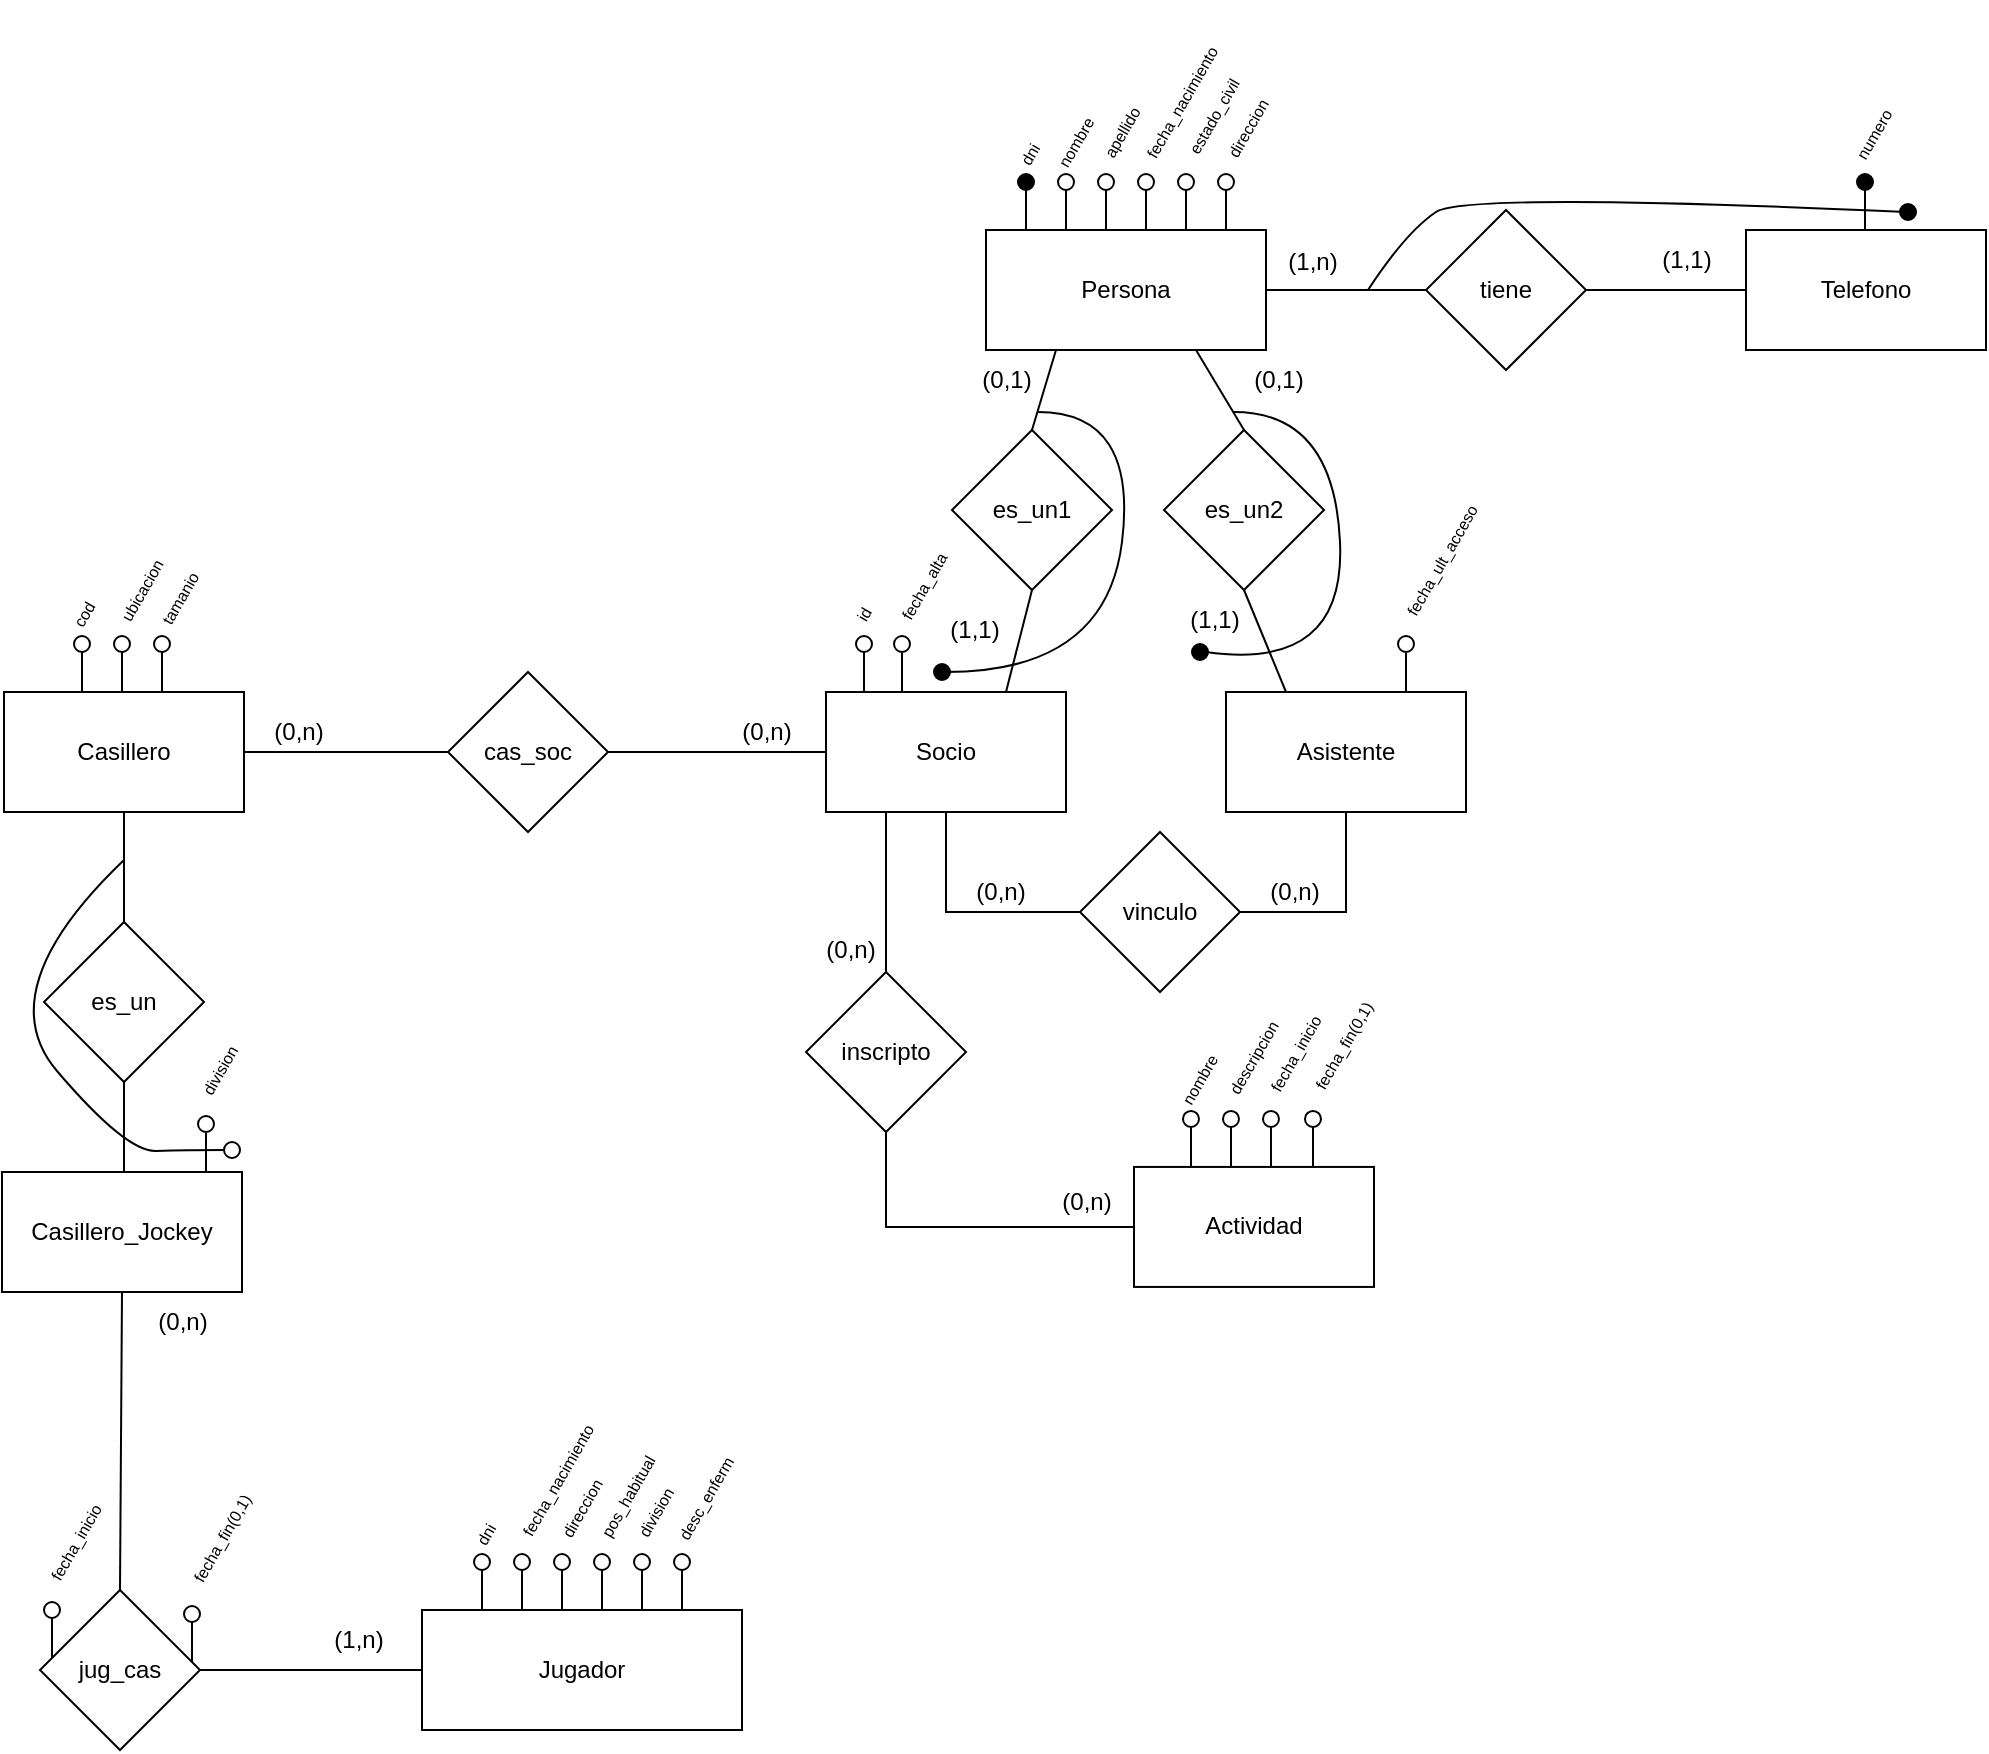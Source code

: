 <mxfile version="26.2.7">
  <diagram name="Page-1" id="zR2J77hOTKXTAiFC28Ge">
    <mxGraphModel dx="1958" dy="674" grid="1" gridSize="10" guides="1" tooltips="1" connect="1" arrows="1" fold="1" page="1" pageScale="1" pageWidth="850" pageHeight="1100" math="0" shadow="0">
      <root>
        <mxCell id="0" />
        <mxCell id="1" parent="0" />
        <mxCell id="EWCJP9FTuBSWdqRKk12x-1" value="Socio" style="rounded=0;whiteSpace=wrap;html=1;" parent="1" vertex="1">
          <mxGeometry x="310" y="570" width="120" height="60" as="geometry" />
        </mxCell>
        <mxCell id="EWCJP9FTuBSWdqRKk12x-3" value="Asistente" style="rounded=0;whiteSpace=wrap;html=1;" parent="1" vertex="1">
          <mxGeometry x="510" y="570" width="120" height="60" as="geometry" />
        </mxCell>
        <mxCell id="h1HSGQklRxWJN3mxshpJ-13" style="edgeStyle=orthogonalEdgeStyle;rounded=0;orthogonalLoop=1;jettySize=auto;html=1;entryX=0;entryY=0.5;entryDx=0;entryDy=0;endArrow=none;startFill=0;" parent="1" source="h1HSGQklRxWJN3mxshpJ-14" target="h1HSGQklRxWJN3mxshpJ-12" edge="1">
          <mxGeometry relative="1" as="geometry" />
        </mxCell>
        <mxCell id="EWCJP9FTuBSWdqRKk12x-5" value="Persona" style="rounded=0;whiteSpace=wrap;html=1;" parent="1" vertex="1">
          <mxGeometry x="390" y="339" width="140" height="60" as="geometry" />
        </mxCell>
        <mxCell id="h1HSGQklRxWJN3mxshpJ-31" style="edgeStyle=orthogonalEdgeStyle;rounded=0;orthogonalLoop=1;jettySize=auto;html=1;entryX=0.5;entryY=0;entryDx=0;entryDy=0;endArrow=none;startFill=0;" parent="1" source="EWCJP9FTuBSWdqRKk12x-8" target="h1HSGQklRxWJN3mxshpJ-30" edge="1">
          <mxGeometry relative="1" as="geometry" />
        </mxCell>
        <mxCell id="EWCJP9FTuBSWdqRKk12x-8" value="Casillero" style="rounded=0;whiteSpace=wrap;html=1;" parent="1" vertex="1">
          <mxGeometry x="-101" y="570" width="120" height="60" as="geometry" />
        </mxCell>
        <mxCell id="EWCJP9FTuBSWdqRKk12x-11" value="Jugador" style="rounded=0;whiteSpace=wrap;html=1;" parent="1" vertex="1">
          <mxGeometry x="108" y="1029" width="160" height="60" as="geometry" />
        </mxCell>
        <mxCell id="EWCJP9FTuBSWdqRKk12x-12" value="Casillero_Jockey" style="rounded=0;whiteSpace=wrap;html=1;" parent="1" vertex="1">
          <mxGeometry x="-102" y="810" width="120" height="60" as="geometry" />
        </mxCell>
        <mxCell id="EWCJP9FTuBSWdqRKk12x-14" value="" style="group" parent="1" vertex="1" connectable="0">
          <mxGeometry x="446" y="311" width="8" height="28" as="geometry" />
        </mxCell>
        <mxCell id="EWCJP9FTuBSWdqRKk12x-15" value="" style="ellipse;whiteSpace=wrap;html=1;aspect=fixed;" parent="EWCJP9FTuBSWdqRKk12x-14" vertex="1">
          <mxGeometry width="8" height="8" as="geometry" />
        </mxCell>
        <mxCell id="EWCJP9FTuBSWdqRKk12x-16" style="edgeStyle=orthogonalEdgeStyle;rounded=0;orthogonalLoop=1;jettySize=auto;html=1;endArrow=none;startFill=0;" parent="EWCJP9FTuBSWdqRKk12x-14" edge="1">
          <mxGeometry relative="1" as="geometry">
            <mxPoint x="4" y="28" as="targetPoint" />
            <mxPoint x="4" y="8" as="sourcePoint" />
          </mxGeometry>
        </mxCell>
        <mxCell id="EWCJP9FTuBSWdqRKk12x-17" value="" style="group" parent="1" vertex="1" connectable="0">
          <mxGeometry x="466" y="311" width="8" height="28" as="geometry" />
        </mxCell>
        <mxCell id="EWCJP9FTuBSWdqRKk12x-18" value="" style="ellipse;whiteSpace=wrap;html=1;aspect=fixed;" parent="EWCJP9FTuBSWdqRKk12x-17" vertex="1">
          <mxGeometry width="8" height="8" as="geometry" />
        </mxCell>
        <mxCell id="EWCJP9FTuBSWdqRKk12x-19" style="edgeStyle=orthogonalEdgeStyle;rounded=0;orthogonalLoop=1;jettySize=auto;html=1;endArrow=none;startFill=0;" parent="EWCJP9FTuBSWdqRKk12x-17" edge="1">
          <mxGeometry relative="1" as="geometry">
            <mxPoint x="4" y="28" as="targetPoint" />
            <mxPoint x="4" y="8" as="sourcePoint" />
          </mxGeometry>
        </mxCell>
        <mxCell id="EWCJP9FTuBSWdqRKk12x-20" value="" style="group" parent="1" vertex="1" connectable="0">
          <mxGeometry x="486" y="311" width="8" height="28" as="geometry" />
        </mxCell>
        <mxCell id="EWCJP9FTuBSWdqRKk12x-21" value="" style="ellipse;whiteSpace=wrap;html=1;aspect=fixed;" parent="EWCJP9FTuBSWdqRKk12x-20" vertex="1">
          <mxGeometry width="8" height="8" as="geometry" />
        </mxCell>
        <mxCell id="EWCJP9FTuBSWdqRKk12x-22" style="edgeStyle=orthogonalEdgeStyle;rounded=0;orthogonalLoop=1;jettySize=auto;html=1;endArrow=none;startFill=0;" parent="EWCJP9FTuBSWdqRKk12x-20" edge="1">
          <mxGeometry relative="1" as="geometry">
            <mxPoint x="4" y="28" as="targetPoint" />
            <mxPoint x="4" y="8" as="sourcePoint" />
          </mxGeometry>
        </mxCell>
        <mxCell id="EWCJP9FTuBSWdqRKk12x-23" value="&lt;font style=&quot;font-size: 8px;&quot;&gt;dni&lt;/font&gt;" style="text;html=1;align=center;verticalAlign=middle;resizable=0;points=[];autosize=1;strokeColor=none;fillColor=none;rotation=-60;" parent="1" vertex="1">
          <mxGeometry x="391" y="286" width="40" height="30" as="geometry" />
        </mxCell>
        <mxCell id="EWCJP9FTuBSWdqRKk12x-24" value="" style="group" parent="1" vertex="1" connectable="0">
          <mxGeometry x="506" y="311" width="8" height="28" as="geometry" />
        </mxCell>
        <mxCell id="EWCJP9FTuBSWdqRKk12x-25" value="" style="ellipse;whiteSpace=wrap;html=1;aspect=fixed;" parent="EWCJP9FTuBSWdqRKk12x-24" vertex="1">
          <mxGeometry width="8" height="8" as="geometry" />
        </mxCell>
        <mxCell id="EWCJP9FTuBSWdqRKk12x-26" style="edgeStyle=orthogonalEdgeStyle;rounded=0;orthogonalLoop=1;jettySize=auto;html=1;endArrow=none;startFill=0;" parent="EWCJP9FTuBSWdqRKk12x-24" edge="1">
          <mxGeometry relative="1" as="geometry">
            <mxPoint x="4" y="28" as="targetPoint" />
            <mxPoint x="4" y="8" as="sourcePoint" />
          </mxGeometry>
        </mxCell>
        <mxCell id="EWCJP9FTuBSWdqRKk12x-27" value="" style="group" parent="1" vertex="1" connectable="0">
          <mxGeometry x="426" y="311" width="8" height="28" as="geometry" />
        </mxCell>
        <mxCell id="EWCJP9FTuBSWdqRKk12x-28" value="" style="ellipse;whiteSpace=wrap;html=1;aspect=fixed;" parent="EWCJP9FTuBSWdqRKk12x-27" vertex="1">
          <mxGeometry width="8" height="8" as="geometry" />
        </mxCell>
        <mxCell id="EWCJP9FTuBSWdqRKk12x-29" style="edgeStyle=orthogonalEdgeStyle;rounded=0;orthogonalLoop=1;jettySize=auto;html=1;endArrow=none;startFill=0;" parent="EWCJP9FTuBSWdqRKk12x-27" edge="1">
          <mxGeometry relative="1" as="geometry">
            <mxPoint x="4" y="28" as="targetPoint" />
            <mxPoint x="4" y="8" as="sourcePoint" />
          </mxGeometry>
        </mxCell>
        <mxCell id="EWCJP9FTuBSWdqRKk12x-30" value="&lt;font style=&quot;font-size: 8px;&quot;&gt;nombre&lt;/font&gt;" style="text;html=1;align=center;verticalAlign=middle;resizable=0;points=[];autosize=1;strokeColor=none;fillColor=none;rotation=-60;" parent="1" vertex="1">
          <mxGeometry x="409" y="280" width="50" height="30" as="geometry" />
        </mxCell>
        <mxCell id="EWCJP9FTuBSWdqRKk12x-31" value="&lt;font style=&quot;font-size: 8px;&quot;&gt;apellido&lt;/font&gt;" style="text;html=1;align=center;verticalAlign=middle;resizable=0;points=[];autosize=1;strokeColor=none;fillColor=none;rotation=-60;" parent="1" vertex="1">
          <mxGeometry x="427" y="275" width="60" height="30" as="geometry" />
        </mxCell>
        <mxCell id="EWCJP9FTuBSWdqRKk12x-32" value="&lt;font style=&quot;font-size: 8px;&quot;&gt;fecha_nacimiento&lt;/font&gt;" style="text;html=1;align=center;verticalAlign=middle;resizable=0;points=[];autosize=1;strokeColor=none;fillColor=none;rotation=-60;" parent="1" vertex="1">
          <mxGeometry x="437" y="260" width="100" height="30" as="geometry" />
        </mxCell>
        <mxCell id="EWCJP9FTuBSWdqRKk12x-33" value="&lt;font style=&quot;font-size: 8px;&quot;&gt;estado_civil&lt;/font&gt;" style="text;html=1;align=center;verticalAlign=middle;resizable=0;points=[];autosize=1;strokeColor=none;fillColor=none;rotation=-60;" parent="1" vertex="1">
          <mxGeometry x="463" y="267" width="80" height="30" as="geometry" />
        </mxCell>
        <mxCell id="EWCJP9FTuBSWdqRKk12x-34" value="&lt;font style=&quot;font-size: 8px;&quot;&gt;direccion&lt;/font&gt;" style="text;html=1;align=center;verticalAlign=middle;resizable=0;points=[];autosize=1;strokeColor=none;fillColor=none;rotation=-60;" parent="1" vertex="1">
          <mxGeometry x="485" y="273" width="70" height="30" as="geometry" />
        </mxCell>
        <mxCell id="EWCJP9FTuBSWdqRKk12x-35" value="" style="ellipse;whiteSpace=wrap;html=1;aspect=fixed;fillColor=light-dark(#000000, #ffffff);" parent="1" vertex="1">
          <mxGeometry x="406" y="311" width="8" height="8" as="geometry" />
        </mxCell>
        <mxCell id="EWCJP9FTuBSWdqRKk12x-36" style="edgeStyle=orthogonalEdgeStyle;rounded=0;orthogonalLoop=1;jettySize=auto;html=1;endArrow=none;startFill=0;strokeColor=default;" parent="1" edge="1">
          <mxGeometry relative="1" as="geometry">
            <mxPoint x="410" y="339" as="targetPoint" />
            <mxPoint x="410" y="319" as="sourcePoint" />
          </mxGeometry>
        </mxCell>
        <mxCell id="EWCJP9FTuBSWdqRKk12x-37" value="" style="ellipse;whiteSpace=wrap;html=1;aspect=fixed;fillColor=default;" parent="1" vertex="1">
          <mxGeometry x="344" y="542" width="8" height="8" as="geometry" />
        </mxCell>
        <mxCell id="EWCJP9FTuBSWdqRKk12x-38" style="edgeStyle=orthogonalEdgeStyle;rounded=0;orthogonalLoop=1;jettySize=auto;html=1;endArrow=none;startFill=0;" parent="1" edge="1">
          <mxGeometry relative="1" as="geometry">
            <mxPoint x="348" y="570" as="targetPoint" />
            <mxPoint x="348" y="550" as="sourcePoint" />
          </mxGeometry>
        </mxCell>
        <mxCell id="EWCJP9FTuBSWdqRKk12x-39" value="&lt;font style=&quot;font-size: 8px;&quot;&gt;fecha_alta&lt;/font&gt;" style="text;html=1;align=center;verticalAlign=middle;resizable=0;points=[];autosize=1;strokeColor=none;fillColor=none;rotation=-60;" parent="1" vertex="1">
          <mxGeometry x="323" y="502" width="70" height="30" as="geometry" />
        </mxCell>
        <mxCell id="EWCJP9FTuBSWdqRKk12x-40" value="" style="ellipse;whiteSpace=wrap;html=1;aspect=fixed;fillColor=default;" parent="1" vertex="1">
          <mxGeometry x="596" y="542" width="8" height="8" as="geometry" />
        </mxCell>
        <mxCell id="EWCJP9FTuBSWdqRKk12x-41" style="edgeStyle=orthogonalEdgeStyle;rounded=0;orthogonalLoop=1;jettySize=auto;html=1;endArrow=none;startFill=0;" parent="1" edge="1">
          <mxGeometry relative="1" as="geometry">
            <mxPoint x="600" y="570" as="targetPoint" />
            <mxPoint x="600" y="550" as="sourcePoint" />
          </mxGeometry>
        </mxCell>
        <mxCell id="EWCJP9FTuBSWdqRKk12x-42" value="&lt;font style=&quot;font-size: 8px;&quot;&gt;fecha_ult_acceso&lt;/font&gt;" style="text;html=1;align=center;verticalAlign=middle;resizable=0;points=[];autosize=1;strokeColor=none;fillColor=none;rotation=-60;" parent="1" vertex="1">
          <mxGeometry x="567" y="489" width="100" height="30" as="geometry" />
        </mxCell>
        <mxCell id="EWCJP9FTuBSWdqRKk12x-43" style="edgeStyle=orthogonalEdgeStyle;rounded=0;orthogonalLoop=1;jettySize=auto;html=1;entryX=0.5;entryY=1;entryDx=0;entryDy=0;endArrow=none;startFill=0;" parent="1" source="EWCJP9FTuBSWdqRKk12x-45" target="EWCJP9FTuBSWdqRKk12x-3" edge="1">
          <mxGeometry relative="1" as="geometry">
            <Array as="points">
              <mxPoint x="570" y="680" />
            </Array>
          </mxGeometry>
        </mxCell>
        <mxCell id="EWCJP9FTuBSWdqRKk12x-44" style="edgeStyle=orthogonalEdgeStyle;rounded=0;orthogonalLoop=1;jettySize=auto;html=1;entryX=0.5;entryY=1;entryDx=0;entryDy=0;endArrow=none;startFill=0;" parent="1" source="EWCJP9FTuBSWdqRKk12x-45" target="EWCJP9FTuBSWdqRKk12x-1" edge="1">
          <mxGeometry relative="1" as="geometry" />
        </mxCell>
        <mxCell id="EWCJP9FTuBSWdqRKk12x-45" value="vinculo" style="rhombus;whiteSpace=wrap;html=1;" parent="1" vertex="1">
          <mxGeometry x="437" y="640" width="80" height="80" as="geometry" />
        </mxCell>
        <mxCell id="EWCJP9FTuBSWdqRKk12x-46" value="(0,n)" style="text;html=1;align=center;verticalAlign=middle;resizable=0;points=[];autosize=1;strokeColor=none;fillColor=none;" parent="1" vertex="1">
          <mxGeometry x="514" y="655" width="60" height="30" as="geometry" />
        </mxCell>
        <mxCell id="EWCJP9FTuBSWdqRKk12x-47" value="(0,n)" style="text;html=1;align=center;verticalAlign=middle;resizable=0;points=[];autosize=1;strokeColor=none;fillColor=none;" parent="1" vertex="1">
          <mxGeometry x="367" y="655" width="60" height="30" as="geometry" />
        </mxCell>
        <mxCell id="EWCJP9FTuBSWdqRKk12x-48" style="edgeStyle=orthogonalEdgeStyle;rounded=0;orthogonalLoop=1;jettySize=auto;html=1;entryX=0;entryY=0.5;entryDx=0;entryDy=0;endArrow=none;startFill=0;" parent="1" source="EWCJP9FTuBSWdqRKk12x-50" target="EWCJP9FTuBSWdqRKk12x-1" edge="1">
          <mxGeometry relative="1" as="geometry" />
        </mxCell>
        <mxCell id="EWCJP9FTuBSWdqRKk12x-49" style="edgeStyle=orthogonalEdgeStyle;rounded=0;orthogonalLoop=1;jettySize=auto;html=1;entryX=1;entryY=0.5;entryDx=0;entryDy=0;endArrow=none;startFill=0;" parent="1" source="EWCJP9FTuBSWdqRKk12x-50" target="EWCJP9FTuBSWdqRKk12x-8" edge="1">
          <mxGeometry relative="1" as="geometry">
            <mxPoint x="60" y="650" as="targetPoint" />
          </mxGeometry>
        </mxCell>
        <mxCell id="EWCJP9FTuBSWdqRKk12x-50" value="cas_soc" style="rhombus;whiteSpace=wrap;html=1;" parent="1" vertex="1">
          <mxGeometry x="121" y="560" width="80" height="80" as="geometry" />
        </mxCell>
        <mxCell id="EWCJP9FTuBSWdqRKk12x-51" value="(0,n)" style="text;html=1;align=center;verticalAlign=middle;resizable=0;points=[];autosize=1;strokeColor=none;fillColor=none;" parent="1" vertex="1">
          <mxGeometry x="250" y="575" width="60" height="30" as="geometry" />
        </mxCell>
        <mxCell id="EWCJP9FTuBSWdqRKk12x-52" value="(0,n)" style="text;html=1;align=center;verticalAlign=middle;resizable=0;points=[];autosize=1;strokeColor=none;fillColor=none;" parent="1" vertex="1">
          <mxGeometry x="16" y="575" width="60" height="30" as="geometry" />
        </mxCell>
        <mxCell id="EWCJP9FTuBSWdqRKk12x-53" value="" style="group" parent="1" vertex="1" connectable="0">
          <mxGeometry x="-26" y="542" width="8" height="28" as="geometry" />
        </mxCell>
        <mxCell id="EWCJP9FTuBSWdqRKk12x-54" value="" style="ellipse;whiteSpace=wrap;html=1;aspect=fixed;" parent="EWCJP9FTuBSWdqRKk12x-53" vertex="1">
          <mxGeometry width="8" height="8" as="geometry" />
        </mxCell>
        <mxCell id="EWCJP9FTuBSWdqRKk12x-55" style="edgeStyle=orthogonalEdgeStyle;rounded=0;orthogonalLoop=1;jettySize=auto;html=1;endArrow=none;startFill=0;" parent="EWCJP9FTuBSWdqRKk12x-53" edge="1">
          <mxGeometry relative="1" as="geometry">
            <mxPoint x="4" y="28" as="targetPoint" />
            <mxPoint x="4" y="8" as="sourcePoint" />
          </mxGeometry>
        </mxCell>
        <mxCell id="EWCJP9FTuBSWdqRKk12x-56" value="&lt;font style=&quot;font-size: 8px;&quot;&gt;cod&lt;/font&gt;" style="text;html=1;align=center;verticalAlign=middle;resizable=0;points=[];autosize=1;strokeColor=none;fillColor=none;rotation=-60;" parent="1" vertex="1">
          <mxGeometry x="-82" y="516" width="40" height="30" as="geometry" />
        </mxCell>
        <mxCell id="EWCJP9FTuBSWdqRKk12x-57" value="" style="group" parent="1" vertex="1" connectable="0">
          <mxGeometry x="-46" y="542" width="8" height="28" as="geometry" />
        </mxCell>
        <mxCell id="EWCJP9FTuBSWdqRKk12x-58" value="" style="ellipse;whiteSpace=wrap;html=1;aspect=fixed;" parent="EWCJP9FTuBSWdqRKk12x-57" vertex="1">
          <mxGeometry width="8" height="8" as="geometry" />
        </mxCell>
        <mxCell id="EWCJP9FTuBSWdqRKk12x-59" style="edgeStyle=orthogonalEdgeStyle;rounded=0;orthogonalLoop=1;jettySize=auto;html=1;endArrow=none;startFill=0;" parent="EWCJP9FTuBSWdqRKk12x-57" edge="1">
          <mxGeometry relative="1" as="geometry">
            <mxPoint x="4" y="28" as="targetPoint" />
            <mxPoint x="4" y="8" as="sourcePoint" />
          </mxGeometry>
        </mxCell>
        <mxCell id="EWCJP9FTuBSWdqRKk12x-60" value="&lt;font style=&quot;font-size: 8px;&quot;&gt;ubicacion&lt;/font&gt;" style="text;html=1;align=center;verticalAlign=middle;resizable=0;points=[];autosize=1;strokeColor=none;fillColor=none;rotation=-60;" parent="1" vertex="1">
          <mxGeometry x="-68" y="504" width="70" height="30" as="geometry" />
        </mxCell>
        <mxCell id="EWCJP9FTuBSWdqRKk12x-61" value="&lt;font style=&quot;font-size: 8px;&quot;&gt;tamanio&lt;/font&gt;" style="text;html=1;align=center;verticalAlign=middle;resizable=0;points=[];autosize=1;strokeColor=none;fillColor=none;rotation=-60;" parent="1" vertex="1">
          <mxGeometry x="-44" y="508" width="60" height="30" as="geometry" />
        </mxCell>
        <mxCell id="EWCJP9FTuBSWdqRKk12x-62" value="" style="ellipse;whiteSpace=wrap;html=1;aspect=fixed;fillColor=light-dark(#FFFFFF,#FFFFFF);" parent="1" vertex="1">
          <mxGeometry x="-66" y="542" width="8" height="8" as="geometry" />
        </mxCell>
        <mxCell id="EWCJP9FTuBSWdqRKk12x-63" style="edgeStyle=orthogonalEdgeStyle;rounded=0;orthogonalLoop=1;jettySize=auto;html=1;endArrow=none;startFill=0;" parent="1" edge="1">
          <mxGeometry relative="1" as="geometry">
            <mxPoint x="-62" y="570" as="targetPoint" />
            <mxPoint x="-62" y="550" as="sourcePoint" />
          </mxGeometry>
        </mxCell>
        <mxCell id="EWCJP9FTuBSWdqRKk12x-66" value="" style="group" parent="1" vertex="1" connectable="0">
          <mxGeometry x="174" y="1001" width="8" height="28" as="geometry" />
        </mxCell>
        <mxCell id="EWCJP9FTuBSWdqRKk12x-67" value="" style="ellipse;whiteSpace=wrap;html=1;aspect=fixed;" parent="EWCJP9FTuBSWdqRKk12x-66" vertex="1">
          <mxGeometry width="8" height="8" as="geometry" />
        </mxCell>
        <mxCell id="EWCJP9FTuBSWdqRKk12x-68" style="edgeStyle=orthogonalEdgeStyle;rounded=0;orthogonalLoop=1;jettySize=auto;html=1;endArrow=none;startFill=0;" parent="EWCJP9FTuBSWdqRKk12x-66" edge="1">
          <mxGeometry relative="1" as="geometry">
            <mxPoint x="4" y="28" as="targetPoint" />
            <mxPoint x="4" y="8" as="sourcePoint" />
          </mxGeometry>
        </mxCell>
        <mxCell id="EWCJP9FTuBSWdqRKk12x-69" value="" style="group" parent="1" vertex="1" connectable="0">
          <mxGeometry x="194" y="1001" width="8" height="28" as="geometry" />
        </mxCell>
        <mxCell id="EWCJP9FTuBSWdqRKk12x-70" value="" style="ellipse;whiteSpace=wrap;html=1;aspect=fixed;" parent="EWCJP9FTuBSWdqRKk12x-69" vertex="1">
          <mxGeometry width="8" height="8" as="geometry" />
        </mxCell>
        <mxCell id="EWCJP9FTuBSWdqRKk12x-71" style="edgeStyle=orthogonalEdgeStyle;rounded=0;orthogonalLoop=1;jettySize=auto;html=1;endArrow=none;startFill=0;" parent="EWCJP9FTuBSWdqRKk12x-69" edge="1">
          <mxGeometry relative="1" as="geometry">
            <mxPoint x="4" y="28" as="targetPoint" />
            <mxPoint x="4" y="8" as="sourcePoint" />
          </mxGeometry>
        </mxCell>
        <mxCell id="EWCJP9FTuBSWdqRKk12x-72" value="&lt;font style=&quot;font-size: 8px;&quot;&gt;dni&lt;/font&gt;" style="text;html=1;align=center;verticalAlign=middle;resizable=0;points=[];autosize=1;strokeColor=none;fillColor=none;rotation=-60;" parent="1" vertex="1">
          <mxGeometry x="119" y="976" width="40" height="30" as="geometry" />
        </mxCell>
        <mxCell id="EWCJP9FTuBSWdqRKk12x-73" value="" style="group" parent="1" vertex="1" connectable="0">
          <mxGeometry x="154" y="1001" width="8" height="28" as="geometry" />
        </mxCell>
        <mxCell id="EWCJP9FTuBSWdqRKk12x-74" value="" style="ellipse;whiteSpace=wrap;html=1;aspect=fixed;" parent="EWCJP9FTuBSWdqRKk12x-73" vertex="1">
          <mxGeometry width="8" height="8" as="geometry" />
        </mxCell>
        <mxCell id="EWCJP9FTuBSWdqRKk12x-75" style="edgeStyle=orthogonalEdgeStyle;rounded=0;orthogonalLoop=1;jettySize=auto;html=1;endArrow=none;startFill=0;" parent="EWCJP9FTuBSWdqRKk12x-73" edge="1">
          <mxGeometry relative="1" as="geometry">
            <mxPoint x="4" y="28" as="targetPoint" />
            <mxPoint x="4" y="8" as="sourcePoint" />
          </mxGeometry>
        </mxCell>
        <mxCell id="EWCJP9FTuBSWdqRKk12x-76" value="&lt;font style=&quot;font-size: 8px;&quot;&gt;fecha_nacimiento&lt;/font&gt;" style="text;html=1;align=center;verticalAlign=middle;resizable=0;points=[];autosize=1;strokeColor=none;fillColor=none;rotation=-60;" parent="1" vertex="1">
          <mxGeometry x="125" y="949" width="100" height="30" as="geometry" />
        </mxCell>
        <mxCell id="EWCJP9FTuBSWdqRKk12x-77" value="&lt;font style=&quot;font-size: 8px;&quot;&gt;pos_habitual&lt;/font&gt;" style="text;html=1;align=center;verticalAlign=middle;resizable=0;points=[];autosize=1;strokeColor=none;fillColor=none;rotation=-60;" parent="1" vertex="1">
          <mxGeometry x="170" y="957" width="80" height="30" as="geometry" />
        </mxCell>
        <mxCell id="EWCJP9FTuBSWdqRKk12x-78" value="&lt;font style=&quot;font-size: 8px;&quot;&gt;direccion&lt;/font&gt;" style="text;html=1;align=center;verticalAlign=middle;resizable=0;points=[];autosize=1;strokeColor=none;fillColor=none;rotation=-60;" parent="1" vertex="1">
          <mxGeometry x="152" y="963" width="70" height="30" as="geometry" />
        </mxCell>
        <mxCell id="EWCJP9FTuBSWdqRKk12x-79" value="" style="ellipse;whiteSpace=wrap;html=1;aspect=fixed;fillColor=light-dark(#FFFFFF,#FFFFFF);" parent="1" vertex="1">
          <mxGeometry x="134" y="1001" width="8" height="8" as="geometry" />
        </mxCell>
        <mxCell id="EWCJP9FTuBSWdqRKk12x-80" style="edgeStyle=orthogonalEdgeStyle;rounded=0;orthogonalLoop=1;jettySize=auto;html=1;endArrow=none;startFill=0;" parent="1" edge="1">
          <mxGeometry relative="1" as="geometry">
            <mxPoint x="138" y="1029" as="targetPoint" />
            <mxPoint x="138" y="1009" as="sourcePoint" />
          </mxGeometry>
        </mxCell>
        <mxCell id="EWCJP9FTuBSWdqRKk12x-85" value="" style="group" parent="1" vertex="1" connectable="0">
          <mxGeometry x="460.0" y="699.999" width="132.981" height="167.471" as="geometry" />
        </mxCell>
        <mxCell id="EWCJP9FTuBSWdqRKk12x-86" value="Actividad" style="rounded=0;whiteSpace=wrap;html=1;" parent="EWCJP9FTuBSWdqRKk12x-85" vertex="1">
          <mxGeometry x="4" y="107.47" width="120" height="60" as="geometry" />
        </mxCell>
        <mxCell id="EWCJP9FTuBSWdqRKk12x-87" value="" style="group" parent="EWCJP9FTuBSWdqRKk12x-85" vertex="1" connectable="0">
          <mxGeometry x="68.49" y="79.471" width="8" height="28" as="geometry" />
        </mxCell>
        <mxCell id="EWCJP9FTuBSWdqRKk12x-88" value="" style="ellipse;whiteSpace=wrap;html=1;aspect=fixed;" parent="EWCJP9FTuBSWdqRKk12x-87" vertex="1">
          <mxGeometry width="8" height="8" as="geometry" />
        </mxCell>
        <mxCell id="EWCJP9FTuBSWdqRKk12x-89" style="edgeStyle=orthogonalEdgeStyle;rounded=0;orthogonalLoop=1;jettySize=auto;html=1;endArrow=none;startFill=0;" parent="EWCJP9FTuBSWdqRKk12x-87" edge="1">
          <mxGeometry relative="1" as="geometry">
            <mxPoint x="4" y="28" as="targetPoint" />
            <mxPoint x="4" y="8" as="sourcePoint" />
          </mxGeometry>
        </mxCell>
        <mxCell id="EWCJP9FTuBSWdqRKk12x-90" value="&lt;font style=&quot;font-size: 8px;&quot;&gt;nombre&lt;/font&gt;" style="text;html=1;align=center;verticalAlign=middle;resizable=0;points=[];autosize=1;strokeColor=none;fillColor=none;rotation=-60;" parent="EWCJP9FTuBSWdqRKk12x-85" vertex="1">
          <mxGeometry x="11.49" y="48.471" width="50" height="30" as="geometry" />
        </mxCell>
        <mxCell id="EWCJP9FTuBSWdqRKk12x-91" value="" style="group" parent="EWCJP9FTuBSWdqRKk12x-85" vertex="1" connectable="0">
          <mxGeometry x="48.49" y="79.471" width="8" height="28" as="geometry" />
        </mxCell>
        <mxCell id="EWCJP9FTuBSWdqRKk12x-92" value="" style="ellipse;whiteSpace=wrap;html=1;aspect=fixed;" parent="EWCJP9FTuBSWdqRKk12x-91" vertex="1">
          <mxGeometry width="8" height="8" as="geometry" />
        </mxCell>
        <mxCell id="EWCJP9FTuBSWdqRKk12x-93" style="edgeStyle=orthogonalEdgeStyle;rounded=0;orthogonalLoop=1;jettySize=auto;html=1;endArrow=none;startFill=0;" parent="EWCJP9FTuBSWdqRKk12x-91" edge="1">
          <mxGeometry relative="1" as="geometry">
            <mxPoint x="4" y="28" as="targetPoint" />
            <mxPoint x="4" y="8" as="sourcePoint" />
          </mxGeometry>
        </mxCell>
        <mxCell id="EWCJP9FTuBSWdqRKk12x-94" value="&lt;font style=&quot;font-size: 8px;&quot;&gt;descripcion&lt;/font&gt;" style="text;html=1;align=center;verticalAlign=middle;resizable=0;points=[];autosize=1;strokeColor=none;fillColor=none;rotation=-60;" parent="EWCJP9FTuBSWdqRKk12x-85" vertex="1">
          <mxGeometry x="23.49" y="37.471" width="80" height="30" as="geometry" />
        </mxCell>
        <mxCell id="EWCJP9FTuBSWdqRKk12x-95" value="&lt;font style=&quot;font-size: 8px;&quot;&gt;fecha_inicio&lt;/font&gt;" style="text;html=1;align=center;verticalAlign=middle;resizable=0;points=[];autosize=1;strokeColor=none;fillColor=none;rotation=-60;" parent="EWCJP9FTuBSWdqRKk12x-85" vertex="1">
          <mxGeometry x="44.49" y="35.471" width="80" height="30" as="geometry" />
        </mxCell>
        <mxCell id="EWCJP9FTuBSWdqRKk12x-96" value="" style="ellipse;whiteSpace=wrap;html=1;aspect=fixed;fillColor=light-dark(#FFFFFF,#FFFFFF);" parent="EWCJP9FTuBSWdqRKk12x-85" vertex="1">
          <mxGeometry x="28.49" y="79.471" width="8" height="8" as="geometry" />
        </mxCell>
        <mxCell id="EWCJP9FTuBSWdqRKk12x-97" style="edgeStyle=orthogonalEdgeStyle;rounded=0;orthogonalLoop=1;jettySize=auto;html=1;endArrow=none;startFill=0;" parent="EWCJP9FTuBSWdqRKk12x-85" edge="1">
          <mxGeometry relative="1" as="geometry">
            <mxPoint x="32.49" y="107.471" as="targetPoint" />
            <mxPoint x="32.49" y="87.471" as="sourcePoint" />
          </mxGeometry>
        </mxCell>
        <mxCell id="EWCJP9FTuBSWdqRKk12x-98" value="" style="group" parent="EWCJP9FTuBSWdqRKk12x-85" vertex="1" connectable="0">
          <mxGeometry x="89.49" y="79.471" width="8" height="28" as="geometry" />
        </mxCell>
        <mxCell id="EWCJP9FTuBSWdqRKk12x-99" value="" style="ellipse;whiteSpace=wrap;html=1;aspect=fixed;" parent="EWCJP9FTuBSWdqRKk12x-98" vertex="1">
          <mxGeometry width="8" height="8" as="geometry" />
        </mxCell>
        <mxCell id="EWCJP9FTuBSWdqRKk12x-100" style="edgeStyle=orthogonalEdgeStyle;rounded=0;orthogonalLoop=1;jettySize=auto;html=1;endArrow=none;startFill=0;" parent="EWCJP9FTuBSWdqRKk12x-98" edge="1">
          <mxGeometry relative="1" as="geometry">
            <mxPoint x="4" y="28" as="targetPoint" />
            <mxPoint x="4" y="8" as="sourcePoint" />
          </mxGeometry>
        </mxCell>
        <mxCell id="EWCJP9FTuBSWdqRKk12x-101" value="&lt;font style=&quot;font-size: 8px;&quot;&gt;fecha_fin(0,1)&lt;/font&gt;" style="text;html=1;align=center;verticalAlign=middle;resizable=0;points=[];autosize=1;strokeColor=none;fillColor=none;rotation=-60;" parent="EWCJP9FTuBSWdqRKk12x-85" vertex="1">
          <mxGeometry x="63.49" y="31.471" width="90" height="30" as="geometry" />
        </mxCell>
        <mxCell id="EWCJP9FTuBSWdqRKk12x-102" value="" style="endArrow=none;html=1;rounded=0;exitX=0.25;exitY=1;exitDx=0;exitDy=0;entryX=0.5;entryY=0;entryDx=0;entryDy=0;" parent="1" source="EWCJP9FTuBSWdqRKk12x-1" target="EWCJP9FTuBSWdqRKk12x-103" edge="1">
          <mxGeometry width="50" height="50" relative="1" as="geometry">
            <mxPoint x="370" y="530" as="sourcePoint" />
            <mxPoint x="240" y="510" as="targetPoint" />
          </mxGeometry>
        </mxCell>
        <mxCell id="EWCJP9FTuBSWdqRKk12x-103" value="inscripto" style="rhombus;whiteSpace=wrap;html=1;" parent="1" vertex="1">
          <mxGeometry x="300" y="710" width="80" height="80" as="geometry" />
        </mxCell>
        <mxCell id="EWCJP9FTuBSWdqRKk12x-105" value="jug_cas" style="rhombus;whiteSpace=wrap;html=1;" parent="1" vertex="1">
          <mxGeometry x="-83" y="1019" width="80" height="80" as="geometry" />
        </mxCell>
        <mxCell id="EWCJP9FTuBSWdqRKk12x-111" value="" style="endArrow=none;html=1;rounded=0;exitX=0.5;exitY=1;exitDx=0;exitDy=0;entryX=0.5;entryY=0;entryDx=0;entryDy=0;" parent="1" source="EWCJP9FTuBSWdqRKk12x-12" target="EWCJP9FTuBSWdqRKk12x-105" edge="1">
          <mxGeometry width="50" height="50" relative="1" as="geometry">
            <mxPoint x="-38" y="968" as="sourcePoint" />
            <mxPoint x="162" y="978" as="targetPoint" />
          </mxGeometry>
        </mxCell>
        <mxCell id="EWCJP9FTuBSWdqRKk12x-112" value="" style="endArrow=none;html=1;rounded=0;entryX=0;entryY=0.5;entryDx=0;entryDy=0;exitX=1;exitY=0.5;exitDx=0;exitDy=0;" parent="1" source="EWCJP9FTuBSWdqRKk12x-105" target="EWCJP9FTuBSWdqRKk12x-11" edge="1">
          <mxGeometry width="50" height="50" relative="1" as="geometry">
            <mxPoint x="1" y="1067" as="sourcePoint" />
            <mxPoint x="158" y="880" as="targetPoint" />
          </mxGeometry>
        </mxCell>
        <mxCell id="EWCJP9FTuBSWdqRKk12x-113" value="(0,n)" style="text;html=1;align=center;verticalAlign=middle;resizable=0;points=[];autosize=1;strokeColor=none;fillColor=none;" parent="1" vertex="1">
          <mxGeometry x="-42" y="870" width="60" height="30" as="geometry" />
        </mxCell>
        <mxCell id="EWCJP9FTuBSWdqRKk12x-114" value="(1,n)" style="text;html=1;align=center;verticalAlign=middle;resizable=0;points=[];autosize=1;strokeColor=none;fillColor=none;" parent="1" vertex="1">
          <mxGeometry x="46" y="1029" width="60" height="30" as="geometry" />
        </mxCell>
        <mxCell id="EWCJP9FTuBSWdqRKk12x-119" value="(0,n)" style="text;html=1;align=center;verticalAlign=middle;resizable=0;points=[];autosize=1;strokeColor=none;fillColor=none;" parent="1" vertex="1">
          <mxGeometry x="292" y="684" width="60" height="30" as="geometry" />
        </mxCell>
        <mxCell id="EWCJP9FTuBSWdqRKk12x-120" value="(0,n)" style="text;html=1;align=center;verticalAlign=middle;resizable=0;points=[];autosize=1;strokeColor=none;fillColor=none;" parent="1" vertex="1">
          <mxGeometry x="410" y="810" width="60" height="30" as="geometry" />
        </mxCell>
        <mxCell id="EWCJP9FTuBSWdqRKk12x-121" value="" style="ellipse;whiteSpace=wrap;html=1;aspect=fixed;fillColor=light-dark(#FFFFFF,#FFFFFF);" parent="1" vertex="1">
          <mxGeometry x="325" y="542" width="8" height="8" as="geometry" />
        </mxCell>
        <mxCell id="EWCJP9FTuBSWdqRKk12x-122" style="edgeStyle=orthogonalEdgeStyle;rounded=0;orthogonalLoop=1;jettySize=auto;html=1;endArrow=none;startFill=0;" parent="1" edge="1">
          <mxGeometry relative="1" as="geometry">
            <mxPoint x="329" y="570" as="targetPoint" />
            <mxPoint x="329" y="550" as="sourcePoint" />
          </mxGeometry>
        </mxCell>
        <mxCell id="EWCJP9FTuBSWdqRKk12x-123" value="&lt;font style=&quot;font-size: 8px;&quot;&gt;id&lt;/font&gt;" style="text;html=1;align=center;verticalAlign=middle;resizable=0;points=[];autosize=1;strokeColor=none;fillColor=none;rotation=-60;" parent="1" vertex="1">
          <mxGeometry x="313" y="516" width="30" height="30" as="geometry" />
        </mxCell>
        <mxCell id="EWCJP9FTuBSWdqRKk12x-124" style="edgeStyle=orthogonalEdgeStyle;rounded=0;orthogonalLoop=1;jettySize=auto;html=1;entryX=0.5;entryY=1;entryDx=0;entryDy=0;endArrow=none;startFill=0;exitX=0;exitY=0.5;exitDx=0;exitDy=0;" parent="1" source="EWCJP9FTuBSWdqRKk12x-86" target="EWCJP9FTuBSWdqRKk12x-103" edge="1">
          <mxGeometry relative="1" as="geometry">
            <mxPoint x="540" y="830" as="sourcePoint" />
          </mxGeometry>
        </mxCell>
        <mxCell id="EWCJP9FTuBSWdqRKk12x-129" value="" style="group" parent="1" vertex="1" connectable="0">
          <mxGeometry x="-81" y="1025" width="8" height="28" as="geometry" />
        </mxCell>
        <mxCell id="EWCJP9FTuBSWdqRKk12x-130" value="" style="ellipse;whiteSpace=wrap;html=1;aspect=fixed;" parent="EWCJP9FTuBSWdqRKk12x-129" vertex="1">
          <mxGeometry width="8" height="8" as="geometry" />
        </mxCell>
        <mxCell id="EWCJP9FTuBSWdqRKk12x-131" style="edgeStyle=orthogonalEdgeStyle;rounded=0;orthogonalLoop=1;jettySize=auto;html=1;endArrow=none;startFill=0;" parent="EWCJP9FTuBSWdqRKk12x-129" edge="1">
          <mxGeometry relative="1" as="geometry">
            <mxPoint x="4" y="28" as="targetPoint" />
            <mxPoint x="4" y="8" as="sourcePoint" />
          </mxGeometry>
        </mxCell>
        <mxCell id="EWCJP9FTuBSWdqRKk12x-132" value="" style="group" parent="1" vertex="1" connectable="0">
          <mxGeometry x="-11" y="1027" width="8" height="28" as="geometry" />
        </mxCell>
        <mxCell id="EWCJP9FTuBSWdqRKk12x-133" value="" style="ellipse;whiteSpace=wrap;html=1;aspect=fixed;" parent="EWCJP9FTuBSWdqRKk12x-132" vertex="1">
          <mxGeometry width="8" height="8" as="geometry" />
        </mxCell>
        <mxCell id="EWCJP9FTuBSWdqRKk12x-134" style="edgeStyle=orthogonalEdgeStyle;rounded=0;orthogonalLoop=1;jettySize=auto;html=1;endArrow=none;startFill=0;" parent="EWCJP9FTuBSWdqRKk12x-132" edge="1">
          <mxGeometry relative="1" as="geometry">
            <mxPoint x="4" y="28" as="targetPoint" />
            <mxPoint x="4" y="8" as="sourcePoint" />
          </mxGeometry>
        </mxCell>
        <mxCell id="EWCJP9FTuBSWdqRKk12x-138" value="&lt;font style=&quot;font-size: 8px;&quot;&gt;fecha_fin(0,1)&lt;/font&gt;" style="text;html=1;align=center;verticalAlign=middle;resizable=0;points=[];autosize=1;strokeColor=none;fillColor=none;rotation=-60;" parent="1" vertex="1">
          <mxGeometry x="-38" y="978" width="90" height="30" as="geometry" />
        </mxCell>
        <mxCell id="EWCJP9FTuBSWdqRKk12x-139" value="&lt;font style=&quot;font-size: 8px;&quot;&gt;fecha_inicio&lt;/font&gt;" style="text;html=1;align=center;verticalAlign=middle;resizable=0;points=[];autosize=1;strokeColor=none;fillColor=none;rotation=-60;" parent="1" vertex="1">
          <mxGeometry x="-106" y="980" width="80" height="30" as="geometry" />
        </mxCell>
        <mxCell id="EWCJP9FTuBSWdqRKk12x-143" value="" style="group" parent="1" vertex="1" connectable="0">
          <mxGeometry x="-4" y="782" width="8" height="28" as="geometry" />
        </mxCell>
        <mxCell id="EWCJP9FTuBSWdqRKk12x-144" value="" style="ellipse;whiteSpace=wrap;html=1;aspect=fixed;" parent="EWCJP9FTuBSWdqRKk12x-143" vertex="1">
          <mxGeometry width="8" height="8" as="geometry" />
        </mxCell>
        <mxCell id="EWCJP9FTuBSWdqRKk12x-145" style="edgeStyle=orthogonalEdgeStyle;rounded=0;orthogonalLoop=1;jettySize=auto;html=1;endArrow=none;startFill=0;" parent="EWCJP9FTuBSWdqRKk12x-143" edge="1">
          <mxGeometry relative="1" as="geometry">
            <mxPoint x="4" y="28" as="targetPoint" />
            <mxPoint x="4" y="8" as="sourcePoint" />
          </mxGeometry>
        </mxCell>
        <mxCell id="EWCJP9FTuBSWdqRKk12x-146" value="&lt;font style=&quot;font-size: 8px;&quot;&gt;division&lt;/font&gt;" style="text;html=1;align=center;verticalAlign=middle;resizable=0;points=[];autosize=1;strokeColor=none;fillColor=none;rotation=-60;" parent="1" vertex="1">
          <mxGeometry x="-24" y="744" width="60" height="30" as="geometry" />
        </mxCell>
        <mxCell id="EWCJP9FTuBSWdqRKk12x-148" value="" style="group" parent="1" vertex="1" connectable="0">
          <mxGeometry x="214" y="1001" width="8" height="28" as="geometry" />
        </mxCell>
        <mxCell id="EWCJP9FTuBSWdqRKk12x-149" value="" style="ellipse;whiteSpace=wrap;html=1;aspect=fixed;" parent="EWCJP9FTuBSWdqRKk12x-148" vertex="1">
          <mxGeometry width="8" height="8" as="geometry" />
        </mxCell>
        <mxCell id="EWCJP9FTuBSWdqRKk12x-150" style="edgeStyle=orthogonalEdgeStyle;rounded=0;orthogonalLoop=1;jettySize=auto;html=1;endArrow=none;startFill=0;" parent="EWCJP9FTuBSWdqRKk12x-148" edge="1">
          <mxGeometry relative="1" as="geometry">
            <mxPoint x="4" y="28" as="targetPoint" />
            <mxPoint x="4" y="8" as="sourcePoint" />
          </mxGeometry>
        </mxCell>
        <mxCell id="EWCJP9FTuBSWdqRKk12x-151" value="&lt;font style=&quot;font-size: 8px;&quot;&gt;division&lt;/font&gt;" style="text;html=1;align=center;verticalAlign=middle;resizable=0;points=[];autosize=1;strokeColor=none;fillColor=none;rotation=-60;" parent="1" vertex="1">
          <mxGeometry x="194" y="965" width="60" height="30" as="geometry" />
        </mxCell>
        <mxCell id="EWCJP9FTuBSWdqRKk12x-152" value="" style="group" parent="1" vertex="1" connectable="0">
          <mxGeometry x="234" y="1001" width="8" height="28" as="geometry" />
        </mxCell>
        <mxCell id="EWCJP9FTuBSWdqRKk12x-153" value="" style="ellipse;whiteSpace=wrap;html=1;aspect=fixed;" parent="EWCJP9FTuBSWdqRKk12x-152" vertex="1">
          <mxGeometry width="8" height="8" as="geometry" />
        </mxCell>
        <mxCell id="EWCJP9FTuBSWdqRKk12x-154" style="edgeStyle=orthogonalEdgeStyle;rounded=0;orthogonalLoop=1;jettySize=auto;html=1;endArrow=none;startFill=0;" parent="EWCJP9FTuBSWdqRKk12x-152" edge="1">
          <mxGeometry relative="1" as="geometry">
            <mxPoint x="4" y="28" as="targetPoint" />
            <mxPoint x="4" y="8" as="sourcePoint" />
          </mxGeometry>
        </mxCell>
        <mxCell id="EWCJP9FTuBSWdqRKk12x-157" value="&lt;font style=&quot;font-size: 8px;&quot;&gt;desc_enferm&lt;/font&gt;" style="text;html=1;align=center;verticalAlign=middle;resizable=0;points=[];autosize=1;strokeColor=none;fillColor=none;rotation=-60;" parent="1" vertex="1">
          <mxGeometry x="209" y="958" width="80" height="30" as="geometry" />
        </mxCell>
        <mxCell id="h1HSGQklRxWJN3mxshpJ-2" value="es_un1" style="rhombus;whiteSpace=wrap;html=1;" parent="1" vertex="1">
          <mxGeometry x="373" y="439" width="80" height="80" as="geometry" />
        </mxCell>
        <mxCell id="h1HSGQklRxWJN3mxshpJ-3" value="es_un2" style="rhombus;whiteSpace=wrap;html=1;" parent="1" vertex="1">
          <mxGeometry x="479" y="439" width="80" height="80" as="geometry" />
        </mxCell>
        <mxCell id="h1HSGQklRxWJN3mxshpJ-4" value="" style="endArrow=none;html=1;rounded=0;exitX=0.5;exitY=0;exitDx=0;exitDy=0;entryX=0.25;entryY=1;entryDx=0;entryDy=0;" parent="1" source="h1HSGQklRxWJN3mxshpJ-2" target="EWCJP9FTuBSWdqRKk12x-5" edge="1">
          <mxGeometry width="50" height="50" relative="1" as="geometry">
            <mxPoint x="540" y="540" as="sourcePoint" />
            <mxPoint x="590" y="490" as="targetPoint" />
          </mxGeometry>
        </mxCell>
        <mxCell id="h1HSGQklRxWJN3mxshpJ-5" value="" style="endArrow=none;html=1;rounded=0;exitX=0.75;exitY=0;exitDx=0;exitDy=0;entryX=0.5;entryY=1;entryDx=0;entryDy=0;" parent="1" source="EWCJP9FTuBSWdqRKk12x-1" target="h1HSGQklRxWJN3mxshpJ-2" edge="1">
          <mxGeometry width="50" height="50" relative="1" as="geometry">
            <mxPoint x="540" y="540" as="sourcePoint" />
            <mxPoint x="590" y="490" as="targetPoint" />
          </mxGeometry>
        </mxCell>
        <mxCell id="h1HSGQklRxWJN3mxshpJ-6" value="" style="endArrow=none;html=1;rounded=0;entryX=0.75;entryY=1;entryDx=0;entryDy=0;exitX=0.5;exitY=0;exitDx=0;exitDy=0;" parent="1" source="h1HSGQklRxWJN3mxshpJ-3" target="EWCJP9FTuBSWdqRKk12x-5" edge="1">
          <mxGeometry width="50" height="50" relative="1" as="geometry">
            <mxPoint x="540" y="540" as="sourcePoint" />
            <mxPoint x="590" y="490" as="targetPoint" />
          </mxGeometry>
        </mxCell>
        <mxCell id="h1HSGQklRxWJN3mxshpJ-7" value="" style="endArrow=none;html=1;rounded=0;exitX=0.5;exitY=1;exitDx=0;exitDy=0;entryX=0.25;entryY=0;entryDx=0;entryDy=0;" parent="1" source="h1HSGQklRxWJN3mxshpJ-3" target="EWCJP9FTuBSWdqRKk12x-3" edge="1">
          <mxGeometry width="50" height="50" relative="1" as="geometry">
            <mxPoint x="540" y="540" as="sourcePoint" />
            <mxPoint x="590" y="490" as="targetPoint" />
          </mxGeometry>
        </mxCell>
        <mxCell id="h1HSGQklRxWJN3mxshpJ-8" value="" style="curved=1;endArrow=none;html=1;rounded=0;startFill=0;" parent="1" edge="1">
          <mxGeometry width="50" height="50" relative="1" as="geometry">
            <mxPoint x="514" y="430" as="sourcePoint" />
            <mxPoint x="500" y="550" as="targetPoint" />
            <Array as="points">
              <mxPoint x="564" y="430" />
              <mxPoint x="570" y="560" />
            </Array>
          </mxGeometry>
        </mxCell>
        <mxCell id="h1HSGQklRxWJN3mxshpJ-9" value="" style="ellipse;whiteSpace=wrap;html=1;aspect=fixed;fillColor=light-dark(#000000, #ffffff);" parent="1" vertex="1">
          <mxGeometry x="493" y="546" width="8" height="8" as="geometry" />
        </mxCell>
        <mxCell id="h1HSGQklRxWJN3mxshpJ-10" value="" style="curved=1;endArrow=none;html=1;rounded=0;startFill=0;" parent="1" edge="1">
          <mxGeometry width="50" height="50" relative="1" as="geometry">
            <mxPoint x="416" y="430" as="sourcePoint" />
            <mxPoint x="370" y="560" as="targetPoint" />
            <Array as="points">
              <mxPoint x="466" y="430" />
              <mxPoint x="450" y="560" />
            </Array>
          </mxGeometry>
        </mxCell>
        <mxCell id="h1HSGQklRxWJN3mxshpJ-11" value="" style="ellipse;whiteSpace=wrap;html=1;aspect=fixed;fillColor=light-dark(#000000, #ffffff);" parent="1" vertex="1">
          <mxGeometry x="364" y="556" width="8" height="8" as="geometry" />
        </mxCell>
        <mxCell id="h1HSGQklRxWJN3mxshpJ-12" value="Telefono" style="rounded=0;whiteSpace=wrap;html=1;" parent="1" vertex="1">
          <mxGeometry x="770" y="339" width="120" height="60" as="geometry" />
        </mxCell>
        <mxCell id="h1HSGQklRxWJN3mxshpJ-15" value="" style="edgeStyle=orthogonalEdgeStyle;rounded=0;orthogonalLoop=1;jettySize=auto;html=1;entryX=0;entryY=0.5;entryDx=0;entryDy=0;endArrow=none;startFill=0;" parent="1" source="EWCJP9FTuBSWdqRKk12x-5" target="h1HSGQklRxWJN3mxshpJ-14" edge="1">
          <mxGeometry relative="1" as="geometry">
            <mxPoint x="530" y="369" as="sourcePoint" />
            <mxPoint x="760" y="369" as="targetPoint" />
          </mxGeometry>
        </mxCell>
        <mxCell id="h1HSGQklRxWJN3mxshpJ-14" value="tiene" style="rhombus;whiteSpace=wrap;html=1;" parent="1" vertex="1">
          <mxGeometry x="610" y="329" width="80" height="80" as="geometry" />
        </mxCell>
        <mxCell id="h1HSGQklRxWJN3mxshpJ-16" value="(0,1)" style="text;html=1;align=center;verticalAlign=middle;resizable=0;points=[];autosize=1;strokeColor=none;fillColor=none;" parent="1" vertex="1">
          <mxGeometry x="370" y="399" width="60" height="30" as="geometry" />
        </mxCell>
        <mxCell id="h1HSGQklRxWJN3mxshpJ-17" value="(0,1)" style="text;html=1;align=center;verticalAlign=middle;resizable=0;points=[];autosize=1;strokeColor=none;fillColor=none;" parent="1" vertex="1">
          <mxGeometry x="506" y="399" width="60" height="30" as="geometry" />
        </mxCell>
        <mxCell id="h1HSGQklRxWJN3mxshpJ-18" value="(1,1)" style="text;html=1;align=center;verticalAlign=middle;resizable=0;points=[];autosize=1;strokeColor=none;fillColor=none;" parent="1" vertex="1">
          <mxGeometry x="354" y="524" width="60" height="30" as="geometry" />
        </mxCell>
        <mxCell id="h1HSGQklRxWJN3mxshpJ-19" value="(1,1)" style="text;html=1;align=center;verticalAlign=middle;resizable=0;points=[];autosize=1;strokeColor=none;fillColor=none;" parent="1" vertex="1">
          <mxGeometry x="474" y="519" width="60" height="30" as="geometry" />
        </mxCell>
        <mxCell id="h1HSGQklRxWJN3mxshpJ-20" value="(1,1)" style="text;html=1;align=center;verticalAlign=middle;resizable=0;points=[];autosize=1;strokeColor=none;fillColor=none;" parent="1" vertex="1">
          <mxGeometry x="710" y="339" width="60" height="30" as="geometry" />
        </mxCell>
        <mxCell id="h1HSGQklRxWJN3mxshpJ-21" value="&lt;font style=&quot;font-size: 8px;&quot;&gt;numero&lt;/font&gt;" style="text;html=1;align=center;verticalAlign=middle;resizable=0;points=[];autosize=1;strokeColor=none;fillColor=none;rotation=-60;" parent="1" vertex="1">
          <mxGeometry x="808" y="276" width="50" height="30" as="geometry" />
        </mxCell>
        <mxCell id="h1HSGQklRxWJN3mxshpJ-25" value="" style="ellipse;whiteSpace=wrap;html=1;aspect=fixed;fillColor=light-dark(#000000, #ffffff);" parent="1" vertex="1">
          <mxGeometry x="825.5" y="311" width="8" height="8" as="geometry" />
        </mxCell>
        <mxCell id="h1HSGQklRxWJN3mxshpJ-26" style="edgeStyle=orthogonalEdgeStyle;rounded=0;orthogonalLoop=1;jettySize=auto;html=1;endArrow=none;startFill=0;strokeColor=default;" parent="1" edge="1">
          <mxGeometry relative="1" as="geometry">
            <mxPoint x="829.5" y="339" as="targetPoint" />
            <mxPoint x="829.5" y="319" as="sourcePoint" />
          </mxGeometry>
        </mxCell>
        <mxCell id="h1HSGQklRxWJN3mxshpJ-27" value="(1,n)" style="text;html=1;align=center;verticalAlign=middle;resizable=0;points=[];autosize=1;strokeColor=none;fillColor=none;" parent="1" vertex="1">
          <mxGeometry x="523" y="340" width="60" height="30" as="geometry" />
        </mxCell>
        <mxCell id="h1HSGQklRxWJN3mxshpJ-28" value="" style="curved=1;endArrow=none;html=1;rounded=0;startFill=0;" parent="1" edge="1">
          <mxGeometry width="50" height="50" relative="1" as="geometry">
            <mxPoint x="581" y="369" as="sourcePoint" />
            <mxPoint x="850" y="330" as="targetPoint" />
            <Array as="points">
              <mxPoint x="600" y="340" />
              <mxPoint x="630" y="320" />
            </Array>
          </mxGeometry>
        </mxCell>
        <mxCell id="h1HSGQklRxWJN3mxshpJ-29" value="" style="ellipse;whiteSpace=wrap;html=1;aspect=fixed;fillColor=light-dark(#000000, #ffffff);" parent="1" vertex="1">
          <mxGeometry x="847" y="326" width="8" height="8" as="geometry" />
        </mxCell>
        <mxCell id="h1HSGQklRxWJN3mxshpJ-33" style="edgeStyle=orthogonalEdgeStyle;rounded=0;orthogonalLoop=1;jettySize=auto;html=1;entryX=0.5;entryY=0;entryDx=0;entryDy=0;exitX=0.5;exitY=1;exitDx=0;exitDy=0;endArrow=none;startFill=0;" parent="1" source="h1HSGQklRxWJN3mxshpJ-30" edge="1">
          <mxGeometry relative="1" as="geometry">
            <mxPoint x="-42.0" y="765.0" as="sourcePoint" />
            <mxPoint x="-41" y="810" as="targetPoint" />
          </mxGeometry>
        </mxCell>
        <mxCell id="h1HSGQklRxWJN3mxshpJ-30" value="es_un" style="rhombus;whiteSpace=wrap;html=1;" parent="1" vertex="1">
          <mxGeometry x="-81" y="685" width="80" height="80" as="geometry" />
        </mxCell>
        <mxCell id="h1HSGQklRxWJN3mxshpJ-34" value="" style="curved=1;endArrow=none;html=1;rounded=0;startFill=0;" parent="1" edge="1">
          <mxGeometry width="50" height="50" relative="1" as="geometry">
            <mxPoint x="-41" y="654" as="sourcePoint" />
            <mxPoint x="10" y="799" as="targetPoint" />
            <Array as="points">
              <mxPoint x="-109" y="719" />
              <mxPoint x="-40" y="800" />
              <mxPoint x="-10" y="799" />
            </Array>
          </mxGeometry>
        </mxCell>
        <mxCell id="h1HSGQklRxWJN3mxshpJ-35" value="" style="ellipse;whiteSpace=wrap;html=1;aspect=fixed;fillColor=light-dark(#FFFFFF,#FFFFFF);" parent="1" vertex="1">
          <mxGeometry x="9" y="795" width="8" height="8" as="geometry" />
        </mxCell>
      </root>
    </mxGraphModel>
  </diagram>
</mxfile>
